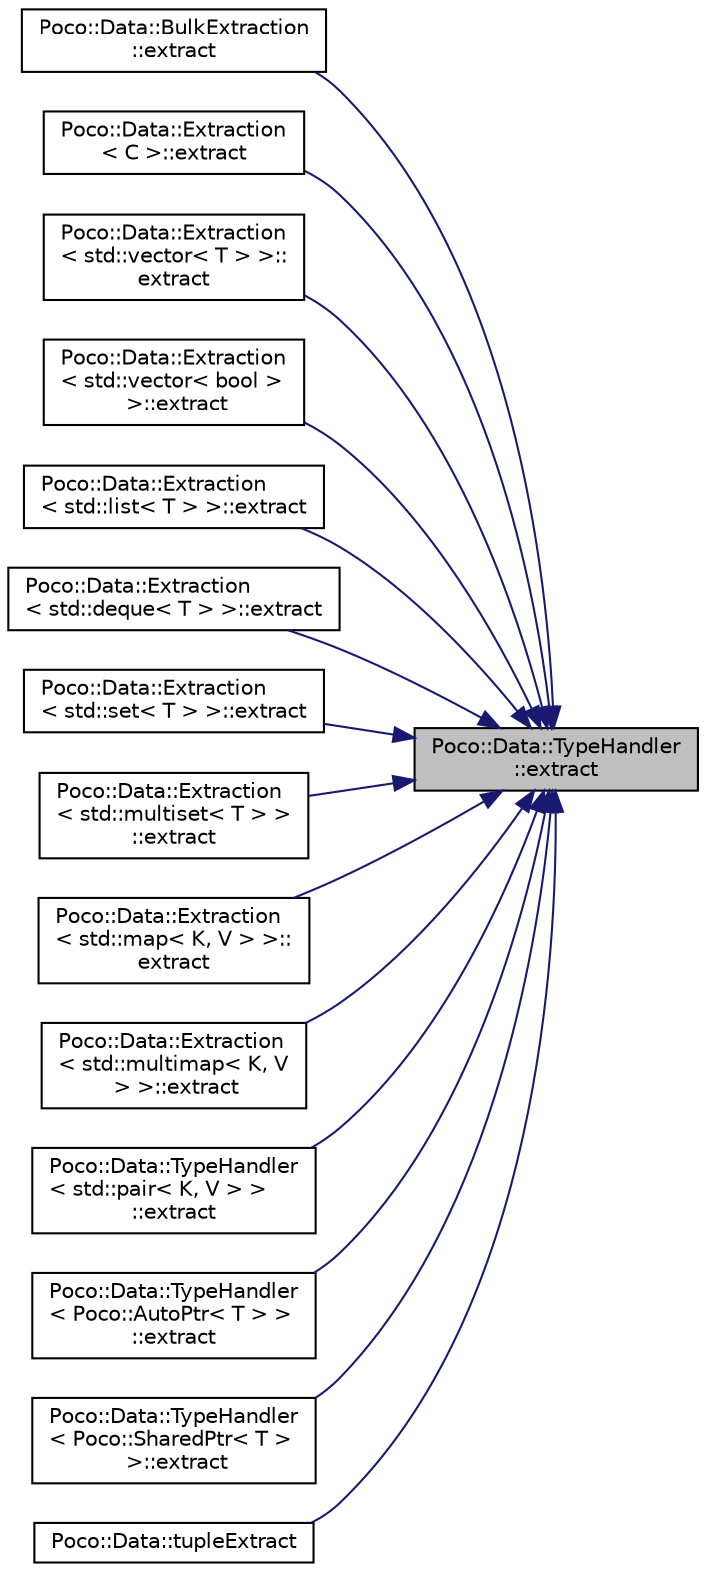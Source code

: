 digraph "Poco::Data::TypeHandler::extract"
{
 // LATEX_PDF_SIZE
  edge [fontname="Helvetica",fontsize="10",labelfontname="Helvetica",labelfontsize="10"];
  node [fontname="Helvetica",fontsize="10",shape=record];
  rankdir="RL";
  Node1 [label="Poco::Data::TypeHandler\l::extract",height=0.2,width=0.4,color="black", fillcolor="grey75", style="filled", fontcolor="black",tooltip=" "];
  Node1 -> Node2 [dir="back",color="midnightblue",fontsize="10",style="solid",fontname="Helvetica"];
  Node2 [label="Poco::Data::BulkExtraction\l::extract",height=0.2,width=0.4,color="black", fillcolor="white", style="filled",URL="$classPoco_1_1Data_1_1BulkExtraction.html#a70303f76292782102b6e6dbf96e55322",tooltip="Returns the upper limit on number of rows that the extraction will handle."];
  Node1 -> Node3 [dir="back",color="midnightblue",fontsize="10",style="solid",fontname="Helvetica"];
  Node3 [label="Poco::Data::Extraction\l\< C \>::extract",height=0.2,width=0.4,color="black", fillcolor="white", style="filled",URL="$classPoco_1_1Data_1_1Extraction.html#a379dd5ed34c3660640a1d9f80071b10b",tooltip=" "];
  Node1 -> Node4 [dir="back",color="midnightblue",fontsize="10",style="solid",fontname="Helvetica"];
  Node4 [label="Poco::Data::Extraction\l\< std::vector\< T \> \>::\lextract",height=0.2,width=0.4,color="black", fillcolor="white", style="filled",URL="$classPoco_1_1Data_1_1Extraction_3_01std_1_1vector_3_01T_01_4_01_4.html#a76383265b86ed5e1709adf40ae137d8a",tooltip="Returns the upper limit on number of rows that the extraction will handle."];
  Node1 -> Node5 [dir="back",color="midnightblue",fontsize="10",style="solid",fontname="Helvetica"];
  Node5 [label="Poco::Data::Extraction\l\< std::vector\< bool \>\l \>::extract",height=0.2,width=0.4,color="black", fillcolor="white", style="filled",URL="$classPoco_1_1Data_1_1Extraction_3_01std_1_1vector_3_01bool_01_4_01_4.html#ad2a0faef02ad607b2bbf6e7347d59bfd",tooltip="Returns the upper limit on number of rows that the extraction will handle."];
  Node1 -> Node6 [dir="back",color="midnightblue",fontsize="10",style="solid",fontname="Helvetica"];
  Node6 [label="Poco::Data::Extraction\l\< std::list\< T \> \>::extract",height=0.2,width=0.4,color="black", fillcolor="white", style="filled",URL="$classPoco_1_1Data_1_1Extraction_3_01std_1_1list_3_01T_01_4_01_4.html#ad32bc943d39ca9b2e6b0a609e920120a",tooltip="Returns the upper limit on number of rows that the extraction will handle."];
  Node1 -> Node7 [dir="back",color="midnightblue",fontsize="10",style="solid",fontname="Helvetica"];
  Node7 [label="Poco::Data::Extraction\l\< std::deque\< T \> \>::extract",height=0.2,width=0.4,color="black", fillcolor="white", style="filled",URL="$classPoco_1_1Data_1_1Extraction_3_01std_1_1deque_3_01T_01_4_01_4.html#a6997151de27077b7754fcc4fadedd328",tooltip="Returns the upper limit on number of rows that the extraction will handle."];
  Node1 -> Node8 [dir="back",color="midnightblue",fontsize="10",style="solid",fontname="Helvetica"];
  Node8 [label="Poco::Data::Extraction\l\< std::set\< T \> \>::extract",height=0.2,width=0.4,color="black", fillcolor="white", style="filled",URL="$classPoco_1_1Data_1_1Extraction_3_01std_1_1set_3_01T_01_4_01_4.html#abc81378af7abec469b701d2a0ade5af2",tooltip="Returns the upper limit on number of rows that the extraction will handle."];
  Node1 -> Node9 [dir="back",color="midnightblue",fontsize="10",style="solid",fontname="Helvetica"];
  Node9 [label="Poco::Data::Extraction\l\< std::multiset\< T \> \>\l::extract",height=0.2,width=0.4,color="black", fillcolor="white", style="filled",URL="$classPoco_1_1Data_1_1Extraction_3_01std_1_1multiset_3_01T_01_4_01_4.html#ac7741f59183bec348f856c04497fa6c4",tooltip="Returns the upper limit on number of rows that the extraction will handle."];
  Node1 -> Node10 [dir="back",color="midnightblue",fontsize="10",style="solid",fontname="Helvetica"];
  Node10 [label="Poco::Data::Extraction\l\< std::map\< K, V \> \>::\lextract",height=0.2,width=0.4,color="black", fillcolor="white", style="filled",URL="$classPoco_1_1Data_1_1Extraction_3_01std_1_1map_3_01K_00_01V_01_4_01_4.html#a2727d5729f172fa962b9509db8734456",tooltip="Returns the upper limit on number of rows that the extraction will handle."];
  Node1 -> Node11 [dir="back",color="midnightblue",fontsize="10",style="solid",fontname="Helvetica"];
  Node11 [label="Poco::Data::Extraction\l\< std::multimap\< K, V\l \> \>::extract",height=0.2,width=0.4,color="black", fillcolor="white", style="filled",URL="$classPoco_1_1Data_1_1Extraction_3_01std_1_1multimap_3_01K_00_01V_01_4_01_4.html#a5233ab74b2608480cc24dafb5fac41f8",tooltip="Returns the upper limit on number of rows that the extraction will handle."];
  Node1 -> Node12 [dir="back",color="midnightblue",fontsize="10",style="solid",fontname="Helvetica"];
  Node12 [label="Poco::Data::TypeHandler\l\< std::pair\< K, V \> \>\l::extract",height=0.2,width=0.4,color="black", fillcolor="white", style="filled",URL="$classPoco_1_1Data_1_1TypeHandler_3_01std_1_1pair_3_01K_00_01V_01_4_01_4.html#a9fedbe2c4e74024f6e940dfe1fc91c3a",tooltip=" "];
  Node1 -> Node13 [dir="back",color="midnightblue",fontsize="10",style="solid",fontname="Helvetica"];
  Node13 [label="Poco::Data::TypeHandler\l\< Poco::AutoPtr\< T \> \>\l::extract",height=0.2,width=0.4,color="black", fillcolor="white", style="filled",URL="$classPoco_1_1Data_1_1TypeHandler_3_01Poco_1_1AutoPtr_3_01T_01_4_01_4.html#a7f98ecf5f5e2916d7d5210d38d661887",tooltip=" "];
  Node1 -> Node14 [dir="back",color="midnightblue",fontsize="10",style="solid",fontname="Helvetica"];
  Node14 [label="Poco::Data::TypeHandler\l\< Poco::SharedPtr\< T \>\l \>::extract",height=0.2,width=0.4,color="black", fillcolor="white", style="filled",URL="$classPoco_1_1Data_1_1TypeHandler_3_01Poco_1_1SharedPtr_3_01T_01_4_01_4.html#a7f639a44e1ed3cb712a3a09ffbe8e99b",tooltip=" "];
  Node1 -> Node15 [dir="back",color="midnightblue",fontsize="10",style="solid",fontname="Helvetica"];
  Node15 [label="Poco::Data::tupleExtract",height=0.2,width=0.4,color="black", fillcolor="white", style="filled",URL="$namespacePoco_1_1Data.html#ad88b1fa8cca28284d2461d63da37e791",tooltip=" "];
}
